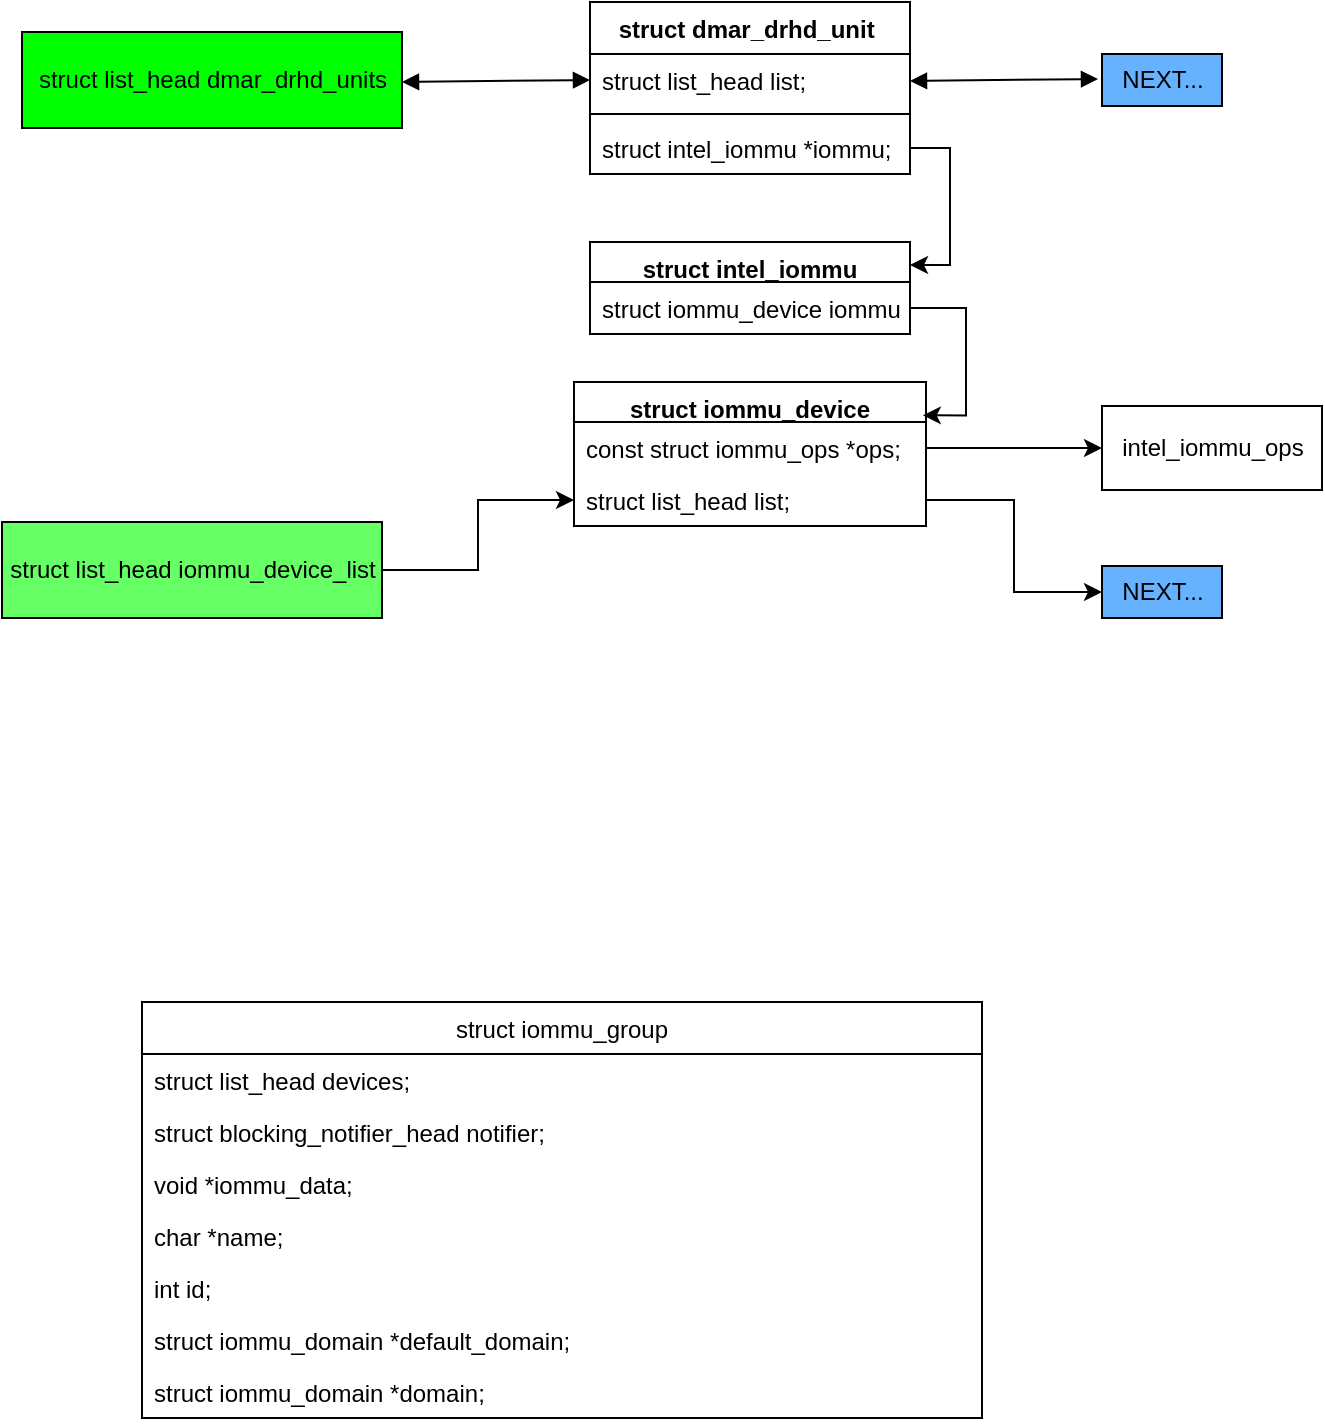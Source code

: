 <mxfile version="13.10.4" type="github">
  <diagram id="jF2BiRyFO9prTv9uUxRV" name="Page-1">
    <mxGraphModel dx="1422" dy="748" grid="1" gridSize="10" guides="1" tooltips="1" connect="1" arrows="1" fold="1" page="1" pageScale="1" pageWidth="827" pageHeight="1169" math="0" shadow="0">
      <root>
        <mxCell id="0" />
        <mxCell id="1" parent="0" />
        <mxCell id="1iGd0J-4ECCVOC-DaMyH-1" value="struct iommu_group" style="swimlane;fontStyle=0;childLayout=stackLayout;horizontal=1;startSize=26;fillColor=none;horizontalStack=0;resizeParent=1;resizeParentMax=0;resizeLast=0;collapsible=1;marginBottom=0;" parent="1" vertex="1">
          <mxGeometry x="90" y="570" width="420" height="208" as="geometry" />
        </mxCell>
        <mxCell id="1iGd0J-4ECCVOC-DaMyH-2" value="struct list_head devices;" style="text;strokeColor=none;fillColor=none;align=left;verticalAlign=top;spacingLeft=4;spacingRight=4;overflow=hidden;rotatable=0;points=[[0,0.5],[1,0.5]];portConstraint=eastwest;" parent="1iGd0J-4ECCVOC-DaMyH-1" vertex="1">
          <mxGeometry y="26" width="420" height="26" as="geometry" />
        </mxCell>
        <mxCell id="1iGd0J-4ECCVOC-DaMyH-3" value="struct blocking_notifier_head notifier;" style="text;strokeColor=none;fillColor=none;align=left;verticalAlign=top;spacingLeft=4;spacingRight=4;overflow=hidden;rotatable=0;points=[[0,0.5],[1,0.5]];portConstraint=eastwest;" parent="1iGd0J-4ECCVOC-DaMyH-1" vertex="1">
          <mxGeometry y="52" width="420" height="26" as="geometry" />
        </mxCell>
        <mxCell id="1iGd0J-4ECCVOC-DaMyH-4" value="void *iommu_data;" style="text;strokeColor=none;fillColor=none;align=left;verticalAlign=top;spacingLeft=4;spacingRight=4;overflow=hidden;rotatable=0;points=[[0,0.5],[1,0.5]];portConstraint=eastwest;" parent="1iGd0J-4ECCVOC-DaMyH-1" vertex="1">
          <mxGeometry y="78" width="420" height="26" as="geometry" />
        </mxCell>
        <mxCell id="1iGd0J-4ECCVOC-DaMyH-5" value="char *name;" style="text;strokeColor=none;fillColor=none;align=left;verticalAlign=top;spacingLeft=4;spacingRight=4;overflow=hidden;rotatable=0;points=[[0,0.5],[1,0.5]];portConstraint=eastwest;" parent="1iGd0J-4ECCVOC-DaMyH-1" vertex="1">
          <mxGeometry y="104" width="420" height="26" as="geometry" />
        </mxCell>
        <mxCell id="1iGd0J-4ECCVOC-DaMyH-7" value="int id;" style="text;strokeColor=none;fillColor=none;align=left;verticalAlign=top;spacingLeft=4;spacingRight=4;overflow=hidden;rotatable=0;points=[[0,0.5],[1,0.5]];portConstraint=eastwest;" parent="1iGd0J-4ECCVOC-DaMyH-1" vertex="1">
          <mxGeometry y="130" width="420" height="26" as="geometry" />
        </mxCell>
        <mxCell id="1iGd0J-4ECCVOC-DaMyH-8" value="struct iommu_domain *default_domain;" style="text;strokeColor=none;fillColor=none;align=left;verticalAlign=top;spacingLeft=4;spacingRight=4;overflow=hidden;rotatable=0;points=[[0,0.5],[1,0.5]];portConstraint=eastwest;" parent="1iGd0J-4ECCVOC-DaMyH-1" vertex="1">
          <mxGeometry y="156" width="420" height="26" as="geometry" />
        </mxCell>
        <mxCell id="1iGd0J-4ECCVOC-DaMyH-9" value="struct iommu_domain *domain;" style="text;strokeColor=none;fillColor=none;align=left;verticalAlign=top;spacingLeft=4;spacingRight=4;overflow=hidden;rotatable=0;points=[[0,0.5],[1,0.5]];portConstraint=eastwest;" parent="1iGd0J-4ECCVOC-DaMyH-1" vertex="1">
          <mxGeometry y="182" width="420" height="26" as="geometry" />
        </mxCell>
        <mxCell id="dGBJy1hCVXjwY6JQhcLk-1" value="struct dmar_drhd_unit " style="swimlane;fontStyle=1;align=center;verticalAlign=top;childLayout=stackLayout;horizontal=1;startSize=26;horizontalStack=0;resizeParent=1;resizeParentMax=0;resizeLast=0;collapsible=1;marginBottom=0;" vertex="1" parent="1">
          <mxGeometry x="314" y="70" width="160" height="86" as="geometry" />
        </mxCell>
        <mxCell id="dGBJy1hCVXjwY6JQhcLk-2" value="struct list_head list;" style="text;strokeColor=none;fillColor=none;align=left;verticalAlign=top;spacingLeft=4;spacingRight=4;overflow=hidden;rotatable=0;points=[[0,0.5],[1,0.5]];portConstraint=eastwest;" vertex="1" parent="dGBJy1hCVXjwY6JQhcLk-1">
          <mxGeometry y="26" width="160" height="26" as="geometry" />
        </mxCell>
        <mxCell id="dGBJy1hCVXjwY6JQhcLk-3" value="" style="line;strokeWidth=1;fillColor=none;align=left;verticalAlign=middle;spacingTop=-1;spacingLeft=3;spacingRight=3;rotatable=0;labelPosition=right;points=[];portConstraint=eastwest;" vertex="1" parent="dGBJy1hCVXjwY6JQhcLk-1">
          <mxGeometry y="52" width="160" height="8" as="geometry" />
        </mxCell>
        <mxCell id="dGBJy1hCVXjwY6JQhcLk-4" value="struct intel_iommu *iommu;" style="text;strokeColor=none;fillColor=none;align=left;verticalAlign=top;spacingLeft=4;spacingRight=4;overflow=hidden;rotatable=0;points=[[0,0.5],[1,0.5]];portConstraint=eastwest;" vertex="1" parent="dGBJy1hCVXjwY6JQhcLk-1">
          <mxGeometry y="60" width="160" height="26" as="geometry" />
        </mxCell>
        <mxCell id="dGBJy1hCVXjwY6JQhcLk-5" value="struct list_head dmar_drhd_units" style="html=1;fillColor=#00FF00;" vertex="1" parent="1">
          <mxGeometry x="30" y="85" width="190" height="48" as="geometry" />
        </mxCell>
        <mxCell id="dGBJy1hCVXjwY6JQhcLk-6" value="struct intel_iommu" style="swimlane;fontStyle=1;align=center;verticalAlign=top;childLayout=stackLayout;horizontal=1;startSize=20;horizontalStack=0;resizeParent=1;resizeParentMax=0;resizeLast=0;collapsible=1;marginBottom=0;" vertex="1" parent="1">
          <mxGeometry x="314" y="190" width="160" height="46" as="geometry" />
        </mxCell>
        <mxCell id="dGBJy1hCVXjwY6JQhcLk-7" value="struct iommu_device iommu;" style="text;strokeColor=none;fillColor=none;align=left;verticalAlign=top;spacingLeft=4;spacingRight=4;overflow=hidden;rotatable=0;points=[[0,0.5],[1,0.5]];portConstraint=eastwest;" vertex="1" parent="dGBJy1hCVXjwY6JQhcLk-6">
          <mxGeometry y="20" width="160" height="26" as="geometry" />
        </mxCell>
        <mxCell id="dGBJy1hCVXjwY6JQhcLk-8" value="struct iommu_device" style="swimlane;fontStyle=1;align=center;verticalAlign=top;childLayout=stackLayout;horizontal=1;startSize=20;horizontalStack=0;resizeParent=1;resizeParentMax=0;resizeLast=0;collapsible=1;marginBottom=0;" vertex="1" parent="1">
          <mxGeometry x="306" y="260" width="176" height="72" as="geometry" />
        </mxCell>
        <mxCell id="dGBJy1hCVXjwY6JQhcLk-9" value="const struct iommu_ops *ops;" style="text;strokeColor=none;fillColor=none;align=left;verticalAlign=top;spacingLeft=4;spacingRight=4;overflow=hidden;rotatable=0;points=[[0,0.5],[1,0.5]];portConstraint=eastwest;" vertex="1" parent="dGBJy1hCVXjwY6JQhcLk-8">
          <mxGeometry y="20" width="176" height="26" as="geometry" />
        </mxCell>
        <mxCell id="dGBJy1hCVXjwY6JQhcLk-10" value="struct list_head list;" style="text;strokeColor=none;fillColor=none;align=left;verticalAlign=top;spacingLeft=4;spacingRight=4;overflow=hidden;rotatable=0;points=[[0,0.5],[1,0.5]];portConstraint=eastwest;" vertex="1" parent="dGBJy1hCVXjwY6JQhcLk-8">
          <mxGeometry y="46" width="176" height="26" as="geometry" />
        </mxCell>
        <mxCell id="dGBJy1hCVXjwY6JQhcLk-11" style="edgeStyle=orthogonalEdgeStyle;rounded=0;orthogonalLoop=1;jettySize=auto;html=1;exitX=1;exitY=0.5;exitDx=0;exitDy=0;entryX=1;entryY=0.25;entryDx=0;entryDy=0;" edge="1" parent="1" source="dGBJy1hCVXjwY6JQhcLk-4" target="dGBJy1hCVXjwY6JQhcLk-6">
          <mxGeometry relative="1" as="geometry" />
        </mxCell>
        <mxCell id="dGBJy1hCVXjwY6JQhcLk-12" style="edgeStyle=orthogonalEdgeStyle;rounded=0;orthogonalLoop=1;jettySize=auto;html=1;exitX=1;exitY=0.5;exitDx=0;exitDy=0;entryX=0.991;entryY=-0.128;entryDx=0;entryDy=0;entryPerimeter=0;" edge="1" parent="1" source="dGBJy1hCVXjwY6JQhcLk-7" target="dGBJy1hCVXjwY6JQhcLk-9">
          <mxGeometry relative="1" as="geometry" />
        </mxCell>
        <mxCell id="dGBJy1hCVXjwY6JQhcLk-13" value="intel_iommu_ops" style="html=1;" vertex="1" parent="1">
          <mxGeometry x="570" y="272" width="110" height="42" as="geometry" />
        </mxCell>
        <mxCell id="dGBJy1hCVXjwY6JQhcLk-14" style="edgeStyle=orthogonalEdgeStyle;rounded=0;orthogonalLoop=1;jettySize=auto;html=1;exitX=1;exitY=0.5;exitDx=0;exitDy=0;" edge="1" parent="1" source="dGBJy1hCVXjwY6JQhcLk-9" target="dGBJy1hCVXjwY6JQhcLk-13">
          <mxGeometry relative="1" as="geometry" />
        </mxCell>
        <mxCell id="dGBJy1hCVXjwY6JQhcLk-15" style="edgeStyle=orthogonalEdgeStyle;rounded=0;orthogonalLoop=1;jettySize=auto;html=1;entryX=0;entryY=0.5;entryDx=0;entryDy=0;" edge="1" parent="1" source="dGBJy1hCVXjwY6JQhcLk-16" target="dGBJy1hCVXjwY6JQhcLk-10">
          <mxGeometry relative="1" as="geometry" />
        </mxCell>
        <mxCell id="dGBJy1hCVXjwY6JQhcLk-16" value="struct list_head iommu_device_list" style="html=1;fillColor=#66FF66;" vertex="1" parent="1">
          <mxGeometry x="20" y="330" width="190" height="48" as="geometry" />
        </mxCell>
        <mxCell id="dGBJy1hCVXjwY6JQhcLk-17" value="NEXT..." style="html=1;fillColor=#66B2FF;" vertex="1" parent="1">
          <mxGeometry x="570" y="96" width="60" height="26" as="geometry" />
        </mxCell>
        <mxCell id="dGBJy1hCVXjwY6JQhcLk-18" value="" style="endArrow=block;startArrow=block;endFill=1;startFill=1;html=1;entryX=0;entryY=0.5;entryDx=0;entryDy=0;" edge="1" parent="1" target="dGBJy1hCVXjwY6JQhcLk-2">
          <mxGeometry width="160" relative="1" as="geometry">
            <mxPoint x="220" y="110" as="sourcePoint" />
            <mxPoint x="380" y="110" as="targetPoint" />
          </mxGeometry>
        </mxCell>
        <mxCell id="dGBJy1hCVXjwY6JQhcLk-19" value="" style="endArrow=block;startArrow=block;endFill=1;startFill=1;html=1;entryX=0;entryY=0.5;entryDx=0;entryDy=0;" edge="1" parent="1">
          <mxGeometry width="160" relative="1" as="geometry">
            <mxPoint x="474" y="109.5" as="sourcePoint" />
            <mxPoint x="568.0" y="108.5" as="targetPoint" />
          </mxGeometry>
        </mxCell>
        <mxCell id="dGBJy1hCVXjwY6JQhcLk-20" value="NEXT..." style="html=1;fillColor=#66B2FF;" vertex="1" parent="1">
          <mxGeometry x="570" y="352" width="60" height="26" as="geometry" />
        </mxCell>
        <mxCell id="dGBJy1hCVXjwY6JQhcLk-21" style="edgeStyle=orthogonalEdgeStyle;rounded=0;orthogonalLoop=1;jettySize=auto;html=1;exitX=1;exitY=0.5;exitDx=0;exitDy=0;entryX=0;entryY=0.5;entryDx=0;entryDy=0;" edge="1" parent="1" source="dGBJy1hCVXjwY6JQhcLk-10" target="dGBJy1hCVXjwY6JQhcLk-20">
          <mxGeometry relative="1" as="geometry" />
        </mxCell>
      </root>
    </mxGraphModel>
  </diagram>
</mxfile>
